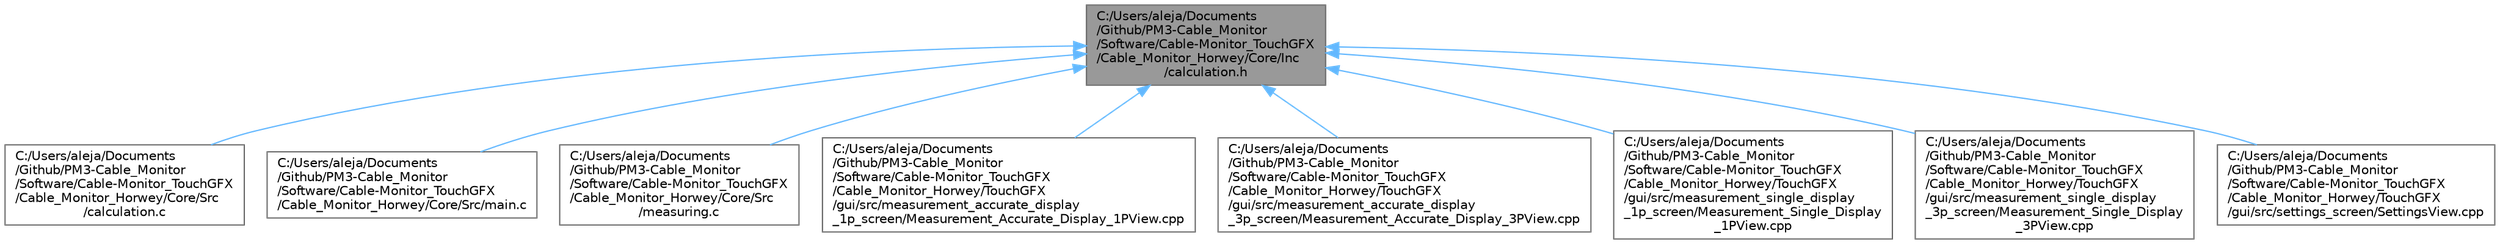 digraph "C:/Users/aleja/Documents/Github/PM3-Cable_Monitor/Software/Cable-Monitor_TouchGFX/Cable_Monitor_Horwey/Core/Inc/calculation.h"
{
 // LATEX_PDF_SIZE
  bgcolor="transparent";
  edge [fontname=Helvetica,fontsize=10,labelfontname=Helvetica,labelfontsize=10];
  node [fontname=Helvetica,fontsize=10,shape=box,height=0.2,width=0.4];
  Node1 [id="Node000001",label="C:/Users/aleja/Documents\l/Github/PM3-Cable_Monitor\l/Software/Cable-Monitor_TouchGFX\l/Cable_Monitor_Horwey/Core/Inc\l/calculation.h",height=0.2,width=0.4,color="gray40", fillcolor="grey60", style="filled", fontcolor="black",tooltip="See calculation.c."];
  Node1 -> Node2 [id="edge1_Node000001_Node000002",dir="back",color="steelblue1",style="solid",tooltip=" "];
  Node2 [id="Node000002",label="C:/Users/aleja/Documents\l/Github/PM3-Cable_Monitor\l/Software/Cable-Monitor_TouchGFX\l/Cable_Monitor_Horwey/Core/Src\l/calculation.c",height=0.2,width=0.4,color="grey40", fillcolor="white", style="filled",URL="$calculation_8c.html",tooltip="Calculations for displaying the measurements."];
  Node1 -> Node3 [id="edge2_Node000001_Node000003",dir="back",color="steelblue1",style="solid",tooltip=" "];
  Node3 [id="Node000003",label="C:/Users/aleja/Documents\l/Github/PM3-Cable_Monitor\l/Software/Cable-Monitor_TouchGFX\l/Cable_Monitor_Horwey/Core/Src/main.c",height=0.2,width=0.4,color="grey40", fillcolor="white", style="filled",URL="$main_8c.html",tooltip=": Main program body"];
  Node1 -> Node4 [id="edge3_Node000001_Node000004",dir="back",color="steelblue1",style="solid",tooltip=" "];
  Node4 [id="Node000004",label="C:/Users/aleja/Documents\l/Github/PM3-Cable_Monitor\l/Software/Cable-Monitor_TouchGFX\l/Cable_Monitor_Horwey/Core/Src\l/measuring.c",height=0.2,width=0.4,color="grey40", fillcolor="white", style="filled",URL="$measuring_8c.html",tooltip="Measuring input signal using following configuration:"];
  Node1 -> Node5 [id="edge4_Node000001_Node000005",dir="back",color="steelblue1",style="solid",tooltip=" "];
  Node5 [id="Node000005",label="C:/Users/aleja/Documents\l/Github/PM3-Cable_Monitor\l/Software/Cable-Monitor_TouchGFX\l/Cable_Monitor_Horwey/TouchGFX\l/gui/src/measurement_accurate_display\l_1p_screen/Measurement_Accurate_Display_1PView.cpp",height=0.2,width=0.4,color="grey40", fillcolor="white", style="filled",URL="$_measurement___accurate___display__1_p_view_8cpp.html",tooltip=" "];
  Node1 -> Node6 [id="edge5_Node000001_Node000006",dir="back",color="steelblue1",style="solid",tooltip=" "];
  Node6 [id="Node000006",label="C:/Users/aleja/Documents\l/Github/PM3-Cable_Monitor\l/Software/Cable-Monitor_TouchGFX\l/Cable_Monitor_Horwey/TouchGFX\l/gui/src/measurement_accurate_display\l_3p_screen/Measurement_Accurate_Display_3PView.cpp",height=0.2,width=0.4,color="grey40", fillcolor="white", style="filled",URL="$_measurement___accurate___display__3_p_view_8cpp.html",tooltip=" "];
  Node1 -> Node7 [id="edge6_Node000001_Node000007",dir="back",color="steelblue1",style="solid",tooltip=" "];
  Node7 [id="Node000007",label="C:/Users/aleja/Documents\l/Github/PM3-Cable_Monitor\l/Software/Cable-Monitor_TouchGFX\l/Cable_Monitor_Horwey/TouchGFX\l/gui/src/measurement_single_display\l_1p_screen/Measurement_Single_Display\l_1PView.cpp",height=0.2,width=0.4,color="grey40", fillcolor="white", style="filled",URL="$_measurement___single___display__1_p_view_8cpp.html",tooltip=" "];
  Node1 -> Node8 [id="edge7_Node000001_Node000008",dir="back",color="steelblue1",style="solid",tooltip=" "];
  Node8 [id="Node000008",label="C:/Users/aleja/Documents\l/Github/PM3-Cable_Monitor\l/Software/Cable-Monitor_TouchGFX\l/Cable_Monitor_Horwey/TouchGFX\l/gui/src/measurement_single_display\l_3p_screen/Measurement_Single_Display\l_3PView.cpp",height=0.2,width=0.4,color="grey40", fillcolor="white", style="filled",URL="$_measurement___single___display__3_p_view_8cpp.html",tooltip=" "];
  Node1 -> Node9 [id="edge8_Node000001_Node000009",dir="back",color="steelblue1",style="solid",tooltip=" "];
  Node9 [id="Node000009",label="C:/Users/aleja/Documents\l/Github/PM3-Cable_Monitor\l/Software/Cable-Monitor_TouchGFX\l/Cable_Monitor_Horwey/TouchGFX\l/gui/src/settings_screen/SettingsView.cpp",height=0.2,width=0.4,color="grey40", fillcolor="white", style="filled",URL="$_settings_view_8cpp.html",tooltip=" "];
}
